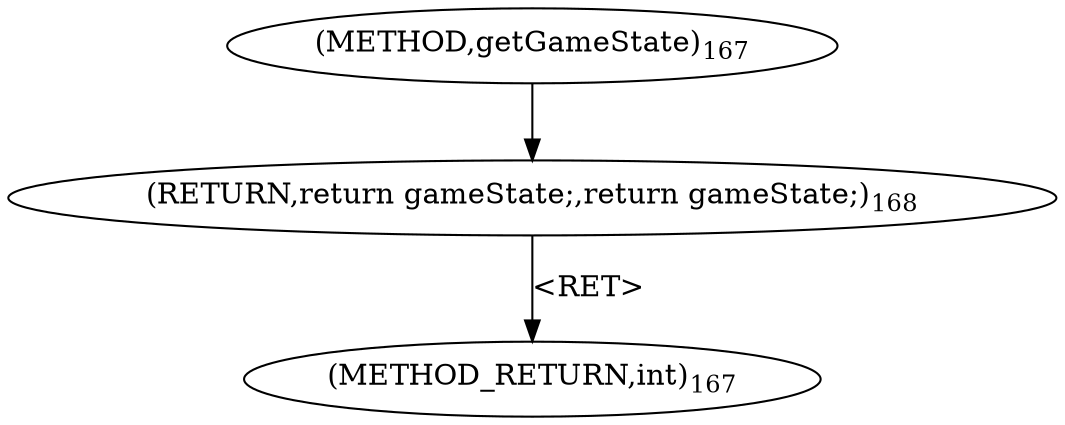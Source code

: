 digraph "getGameState" {  
"1004" [label = <(METHOD,getGameState)<SUB>167</SUB>> ]
"1012" [label = <(METHOD_RETURN,int)<SUB>167</SUB>> ]
"1006" [label = <(RETURN,return gameState;,return gameState;)<SUB>168</SUB>> ]
  "1006" -> "1012"  [ label = "&lt;RET&gt;"] 
  "1004" -> "1006" 
}
